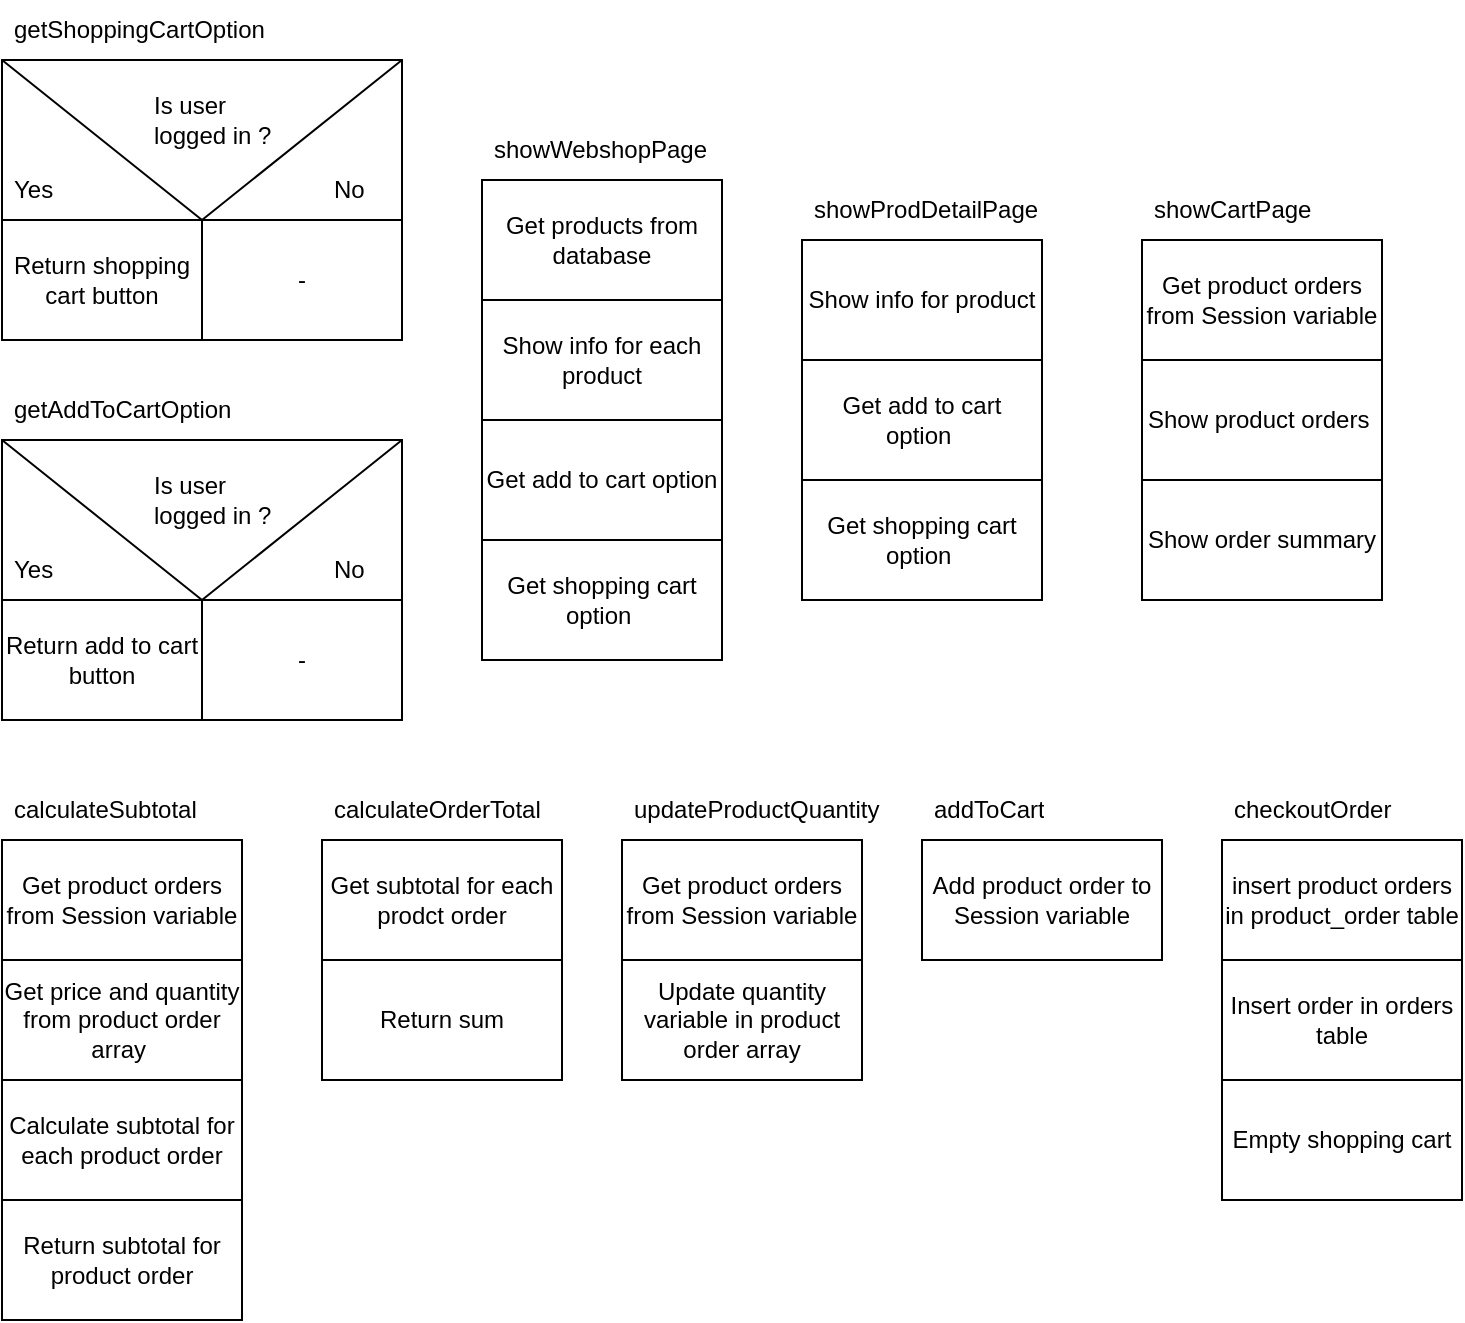 <mxfile>
    <diagram id="LmtuP0N-nXvzAbWiGB0z" name="Page-1">
        <mxGraphModel dx="1553" dy="829" grid="1" gridSize="10" guides="1" tooltips="1" connect="1" arrows="1" fold="1" page="1" pageScale="1" pageWidth="827" pageHeight="1169" math="0" shadow="0">
            <root>
                <mxCell id="0"/>
                <mxCell id="1" parent="0"/>
                <mxCell id="25" value="" style="group" vertex="1" connectable="0" parent="1">
                    <mxGeometry x="30" y="230" width="200" height="140" as="geometry"/>
                </mxCell>
                <mxCell id="15" value="" style="rounded=0;whiteSpace=wrap;html=1;" vertex="1" parent="25">
                    <mxGeometry width="200" height="80" as="geometry"/>
                </mxCell>
                <mxCell id="17" value="" style="endArrow=none;html=1;entryX=1;entryY=0;entryDx=0;entryDy=0;" edge="1" parent="25" target="15">
                    <mxGeometry width="50" height="50" relative="1" as="geometry">
                        <mxPoint x="100" y="80" as="sourcePoint"/>
                        <mxPoint x="160" y="15" as="targetPoint"/>
                    </mxGeometry>
                </mxCell>
                <mxCell id="18" value="" style="endArrow=none;html=1;entryX=0;entryY=0;entryDx=0;entryDy=0;exitX=0.5;exitY=1;exitDx=0;exitDy=0;" edge="1" parent="25" source="15" target="15">
                    <mxGeometry width="50" height="50" relative="1" as="geometry">
                        <mxPoint x="50" y="65" as="sourcePoint"/>
                        <mxPoint x="100" y="15" as="targetPoint"/>
                    </mxGeometry>
                </mxCell>
                <mxCell id="19" value="Return add to cart button" style="rounded=0;whiteSpace=wrap;html=1;" vertex="1" parent="25">
                    <mxGeometry y="80" width="100" height="60" as="geometry"/>
                </mxCell>
                <mxCell id="20" value="-" style="rounded=0;whiteSpace=wrap;html=1;" vertex="1" parent="25">
                    <mxGeometry x="100" y="80" width="100" height="60" as="geometry"/>
                </mxCell>
                <mxCell id="21" value="Yes" style="text;strokeColor=none;fillColor=none;align=left;verticalAlign=middle;spacingLeft=4;spacingRight=4;overflow=hidden;points=[[0,0.5],[1,0.5]];portConstraint=eastwest;rotatable=0;whiteSpace=wrap;html=1;" vertex="1" parent="25">
                    <mxGeometry y="50" width="80" height="30" as="geometry"/>
                </mxCell>
                <mxCell id="22" value="No" style="text;strokeColor=none;fillColor=none;align=left;verticalAlign=middle;spacingLeft=4;spacingRight=4;overflow=hidden;points=[[0,0.5],[1,0.5]];portConstraint=eastwest;rotatable=0;whiteSpace=wrap;html=1;" vertex="1" parent="25">
                    <mxGeometry x="160" y="50" width="40" height="30" as="geometry"/>
                </mxCell>
                <mxCell id="23" value="Is user logged in ?" style="text;strokeColor=none;fillColor=none;align=left;verticalAlign=middle;spacingLeft=4;spacingRight=4;overflow=hidden;points=[[0,0.5],[1,0.5]];portConstraint=eastwest;rotatable=0;whiteSpace=wrap;html=1;" vertex="1" parent="25">
                    <mxGeometry x="70" y="10" width="80" height="40" as="geometry"/>
                </mxCell>
                <mxCell id="28" value="" style="group" vertex="1" connectable="0" parent="1">
                    <mxGeometry x="270" y="70" width="120" height="210" as="geometry"/>
                </mxCell>
                <mxCell id="3" value="Show info for each product" style="rounded=0;whiteSpace=wrap;html=1;" vertex="1" parent="28">
                    <mxGeometry y="90" width="120" height="60" as="geometry"/>
                </mxCell>
                <mxCell id="6" value="Get products from database" style="rounded=0;whiteSpace=wrap;html=1;" vertex="1" parent="28">
                    <mxGeometry y="30" width="120" height="60" as="geometry"/>
                </mxCell>
                <mxCell id="26" value="Get add to cart option" style="rounded=0;whiteSpace=wrap;html=1;" vertex="1" parent="28">
                    <mxGeometry y="150" width="120" height="60" as="geometry"/>
                </mxCell>
                <mxCell id="27" value="showWebshopPage" style="text;strokeColor=none;fillColor=none;align=left;verticalAlign=middle;spacingLeft=4;spacingRight=4;overflow=hidden;points=[[0,0.5],[1,0.5]];portConstraint=eastwest;rotatable=0;whiteSpace=wrap;html=1;" vertex="1" parent="28">
                    <mxGeometry width="120" height="30" as="geometry"/>
                </mxCell>
                <mxCell id="29" value="" style="group" vertex="1" connectable="0" parent="1">
                    <mxGeometry x="430" y="100" width="130" height="210" as="geometry"/>
                </mxCell>
                <mxCell id="31" value="Show info for product" style="rounded=0;whiteSpace=wrap;html=1;" vertex="1" parent="29">
                    <mxGeometry y="30" width="120" height="60" as="geometry"/>
                </mxCell>
                <mxCell id="32" value="Get add to cart option&amp;nbsp;" style="rounded=0;whiteSpace=wrap;html=1;" vertex="1" parent="29">
                    <mxGeometry y="90" width="120" height="60" as="geometry"/>
                </mxCell>
                <mxCell id="33" value="showProdDetailPage" style="text;strokeColor=none;fillColor=none;align=left;verticalAlign=middle;spacingLeft=4;spacingRight=4;overflow=hidden;points=[[0,0.5],[1,0.5]];portConstraint=eastwest;rotatable=0;whiteSpace=wrap;html=1;" vertex="1" parent="29">
                    <mxGeometry width="130" height="30" as="geometry"/>
                </mxCell>
                <mxCell id="70" value="Get shopping cart option&amp;nbsp;" style="rounded=0;whiteSpace=wrap;html=1;" vertex="1" parent="29">
                    <mxGeometry y="150" width="120" height="60" as="geometry"/>
                </mxCell>
                <mxCell id="34" value="getAddToCartOption" style="text;strokeColor=none;fillColor=none;align=left;verticalAlign=middle;spacingLeft=4;spacingRight=4;overflow=hidden;points=[[0,0.5],[1,0.5]];portConstraint=eastwest;rotatable=0;whiteSpace=wrap;html=1;" vertex="1" parent="1">
                    <mxGeometry x="30" y="200" width="200" height="30" as="geometry"/>
                </mxCell>
                <mxCell id="46" value="Get shopping cart option&amp;nbsp;" style="rounded=0;whiteSpace=wrap;html=1;" vertex="1" parent="1">
                    <mxGeometry x="270" y="280" width="120" height="60" as="geometry"/>
                </mxCell>
                <mxCell id="47" value="" style="group" vertex="1" connectable="0" parent="1">
                    <mxGeometry x="30" y="40" width="200" height="140" as="geometry"/>
                </mxCell>
                <mxCell id="48" value="" style="rounded=0;whiteSpace=wrap;html=1;" vertex="1" parent="47">
                    <mxGeometry width="200" height="80" as="geometry"/>
                </mxCell>
                <mxCell id="49" value="" style="endArrow=none;html=1;entryX=1;entryY=0;entryDx=0;entryDy=0;" edge="1" parent="47" target="48">
                    <mxGeometry width="50" height="50" relative="1" as="geometry">
                        <mxPoint x="100" y="80" as="sourcePoint"/>
                        <mxPoint x="160" y="15" as="targetPoint"/>
                    </mxGeometry>
                </mxCell>
                <mxCell id="50" value="" style="endArrow=none;html=1;entryX=0;entryY=0;entryDx=0;entryDy=0;exitX=0.5;exitY=1;exitDx=0;exitDy=0;" edge="1" parent="47" source="48" target="48">
                    <mxGeometry width="50" height="50" relative="1" as="geometry">
                        <mxPoint x="50" y="65" as="sourcePoint"/>
                        <mxPoint x="100" y="15" as="targetPoint"/>
                    </mxGeometry>
                </mxCell>
                <mxCell id="51" value="Return shopping cart button" style="rounded=0;whiteSpace=wrap;html=1;" vertex="1" parent="47">
                    <mxGeometry y="80" width="100" height="60" as="geometry"/>
                </mxCell>
                <mxCell id="52" value="-" style="rounded=0;whiteSpace=wrap;html=1;" vertex="1" parent="47">
                    <mxGeometry x="100" y="80" width="100" height="60" as="geometry"/>
                </mxCell>
                <mxCell id="53" value="Yes" style="text;strokeColor=none;fillColor=none;align=left;verticalAlign=middle;spacingLeft=4;spacingRight=4;overflow=hidden;points=[[0,0.5],[1,0.5]];portConstraint=eastwest;rotatable=0;whiteSpace=wrap;html=1;" vertex="1" parent="47">
                    <mxGeometry y="50" width="80" height="30" as="geometry"/>
                </mxCell>
                <mxCell id="54" value="No" style="text;strokeColor=none;fillColor=none;align=left;verticalAlign=middle;spacingLeft=4;spacingRight=4;overflow=hidden;points=[[0,0.5],[1,0.5]];portConstraint=eastwest;rotatable=0;whiteSpace=wrap;html=1;" vertex="1" parent="47">
                    <mxGeometry x="160" y="50" width="40" height="30" as="geometry"/>
                </mxCell>
                <mxCell id="55" value="Is user logged in ?" style="text;strokeColor=none;fillColor=none;align=left;verticalAlign=middle;spacingLeft=4;spacingRight=4;overflow=hidden;points=[[0,0.5],[1,0.5]];portConstraint=eastwest;rotatable=0;whiteSpace=wrap;html=1;" vertex="1" parent="47">
                    <mxGeometry x="70" y="10" width="80" height="40" as="geometry"/>
                </mxCell>
                <mxCell id="56" value="getShoppingCartOption" style="text;strokeColor=none;fillColor=none;align=left;verticalAlign=middle;spacingLeft=4;spacingRight=4;overflow=hidden;points=[[0,0.5],[1,0.5]];portConstraint=eastwest;rotatable=0;whiteSpace=wrap;html=1;" vertex="1" parent="1">
                    <mxGeometry x="30" y="10" width="200" height="30" as="geometry"/>
                </mxCell>
                <mxCell id="67" value="calculateSubtotal" style="text;strokeColor=none;fillColor=none;align=left;verticalAlign=middle;spacingLeft=4;spacingRight=4;overflow=hidden;points=[[0,0.5],[1,0.5]];portConstraint=eastwest;rotatable=0;whiteSpace=wrap;html=1;" vertex="1" parent="1">
                    <mxGeometry x="30" y="400" width="200" height="30" as="geometry"/>
                </mxCell>
                <mxCell id="68" value="Get product orders from Session variable" style="rounded=0;whiteSpace=wrap;html=1;" vertex="1" parent="1">
                    <mxGeometry x="30" y="430" width="120" height="60" as="geometry"/>
                </mxCell>
                <mxCell id="69" value="Calculate subtotal for each product order" style="rounded=0;whiteSpace=wrap;html=1;" vertex="1" parent="1">
                    <mxGeometry x="30" y="550" width="120" height="60" as="geometry"/>
                </mxCell>
                <mxCell id="75" value="updateProductQuantity" style="text;strokeColor=none;fillColor=none;align=left;verticalAlign=middle;spacingLeft=4;spacingRight=4;overflow=hidden;points=[[0,0.5],[1,0.5]];portConstraint=eastwest;rotatable=0;whiteSpace=wrap;html=1;" vertex="1" parent="1">
                    <mxGeometry x="340" y="400" width="140" height="30" as="geometry"/>
                </mxCell>
                <mxCell id="76" value="Get product orders from Session variable" style="rounded=0;whiteSpace=wrap;html=1;" vertex="1" parent="1">
                    <mxGeometry x="340" y="430" width="120" height="60" as="geometry"/>
                </mxCell>
                <mxCell id="77" value="Update quantity variable in product order array" style="rounded=0;whiteSpace=wrap;html=1;" vertex="1" parent="1">
                    <mxGeometry x="340" y="490" width="120" height="60" as="geometry"/>
                </mxCell>
                <mxCell id="79" value="Return subtotal for product order" style="rounded=0;whiteSpace=wrap;html=1;" vertex="1" parent="1">
                    <mxGeometry x="30" y="610" width="120" height="60" as="geometry"/>
                </mxCell>
                <mxCell id="83" value="calculateOrderTotal" style="text;strokeColor=none;fillColor=none;align=left;verticalAlign=middle;spacingLeft=4;spacingRight=4;overflow=hidden;points=[[0,0.5],[1,0.5]];portConstraint=eastwest;rotatable=0;whiteSpace=wrap;html=1;" vertex="1" parent="1">
                    <mxGeometry x="190" y="400" width="200" height="30" as="geometry"/>
                </mxCell>
                <mxCell id="84" value="Get subtotal for each prodct order" style="rounded=0;whiteSpace=wrap;html=1;" vertex="1" parent="1">
                    <mxGeometry x="190" y="430" width="120" height="60" as="geometry"/>
                </mxCell>
                <mxCell id="85" value="Return sum" style="rounded=0;whiteSpace=wrap;html=1;" vertex="1" parent="1">
                    <mxGeometry x="190" y="490" width="120" height="60" as="geometry"/>
                </mxCell>
                <mxCell id="87" value="Get price and quantity from product order array&amp;nbsp;" style="rounded=0;whiteSpace=wrap;html=1;" vertex="1" parent="1">
                    <mxGeometry x="30" y="490" width="120" height="60" as="geometry"/>
                </mxCell>
                <mxCell id="40" value="Get product orders from Session variable" style="rounded=0;whiteSpace=wrap;html=1;" vertex="1" parent="1">
                    <mxGeometry x="600" y="130" width="120" height="60" as="geometry"/>
                </mxCell>
                <mxCell id="41" value="Show product orders&amp;nbsp;" style="rounded=0;whiteSpace=wrap;html=1;" vertex="1" parent="1">
                    <mxGeometry x="600" y="190" width="120" height="60" as="geometry"/>
                </mxCell>
                <mxCell id="42" value="showCartPage" style="text;strokeColor=none;fillColor=none;align=left;verticalAlign=middle;spacingLeft=4;spacingRight=4;overflow=hidden;points=[[0,0.5],[1,0.5]];portConstraint=eastwest;rotatable=0;whiteSpace=wrap;html=1;" vertex="1" parent="1">
                    <mxGeometry x="600" y="100" width="120" height="30" as="geometry"/>
                </mxCell>
                <mxCell id="57" value="Show order summary" style="rounded=0;whiteSpace=wrap;html=1;" vertex="1" parent="1">
                    <mxGeometry x="600" y="250" width="120" height="60" as="geometry"/>
                </mxCell>
                <mxCell id="37" value="Add product order to Session variable" style="rounded=0;whiteSpace=wrap;html=1;" vertex="1" parent="1">
                    <mxGeometry x="490" y="430" width="120" height="60" as="geometry"/>
                </mxCell>
                <mxCell id="39" value="addToCart" style="text;strokeColor=none;fillColor=none;align=left;verticalAlign=middle;spacingLeft=4;spacingRight=4;overflow=hidden;points=[[0,0.5],[1,0.5]];portConstraint=eastwest;rotatable=0;whiteSpace=wrap;html=1;" vertex="1" parent="1">
                    <mxGeometry x="490" y="400" width="120" height="30" as="geometry"/>
                </mxCell>
                <mxCell id="88" value="insert product orders in product_order table" style="rounded=0;whiteSpace=wrap;html=1;" vertex="1" parent="1">
                    <mxGeometry x="640" y="430" width="120" height="60" as="geometry"/>
                </mxCell>
                <mxCell id="89" value="checkoutOrder" style="text;strokeColor=none;fillColor=none;align=left;verticalAlign=middle;spacingLeft=4;spacingRight=4;overflow=hidden;points=[[0,0.5],[1,0.5]];portConstraint=eastwest;rotatable=0;whiteSpace=wrap;html=1;" vertex="1" parent="1">
                    <mxGeometry x="640" y="400" width="120" height="30" as="geometry"/>
                </mxCell>
                <mxCell id="90" value="Insert order in orders table" style="rounded=0;whiteSpace=wrap;html=1;" vertex="1" parent="1">
                    <mxGeometry x="640" y="490" width="120" height="60" as="geometry"/>
                </mxCell>
                <mxCell id="91" value="Empty shopping cart" style="rounded=0;whiteSpace=wrap;html=1;" vertex="1" parent="1">
                    <mxGeometry x="640" y="550" width="120" height="60" as="geometry"/>
                </mxCell>
            </root>
        </mxGraphModel>
    </diagram>
</mxfile>